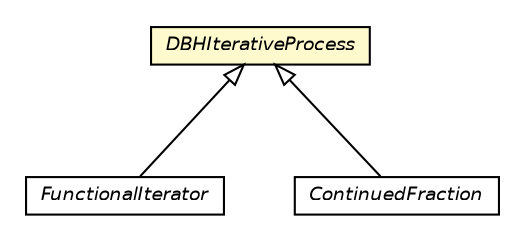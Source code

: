 #!/usr/local/bin/dot
#
# Class diagram 
# Generated by UMLGraph version 5.4 (http://www.umlgraph.org/)
#

digraph G {
	edge [fontname="Helvetica",fontsize=10,labelfontname="Helvetica",labelfontsize=10];
	node [fontname="Helvetica",fontsize=10,shape=plaintext];
	nodesep=0.25;
	ranksep=0.5;
	// jsl.utilities.math.FunctionalIterator
	c62214 [label=<<table title="jsl.utilities.math.FunctionalIterator" border="0" cellborder="1" cellspacing="0" cellpadding="2" port="p" href="./FunctionalIterator.html">
		<tr><td><table border="0" cellspacing="0" cellpadding="1">
<tr><td align="center" balign="center"><font face="Helvetica-Oblique"> FunctionalIterator </font></td></tr>
		</table></td></tr>
		</table>>, URL="./FunctionalIterator.html", fontname="Helvetica", fontcolor="black", fontsize=9.0];
	// jsl.utilities.math.DBHIterativeProcess
	c62215 [label=<<table title="jsl.utilities.math.DBHIterativeProcess" border="0" cellborder="1" cellspacing="0" cellpadding="2" port="p" bgcolor="lemonChiffon" href="./DBHIterativeProcess.html">
		<tr><td><table border="0" cellspacing="0" cellpadding="1">
<tr><td align="center" balign="center"><font face="Helvetica-Oblique"> DBHIterativeProcess </font></td></tr>
		</table></td></tr>
		</table>>, URL="./DBHIterativeProcess.html", fontname="Helvetica", fontcolor="black", fontsize=9.0];
	// jsl.utilities.math.ContinuedFraction
	c62216 [label=<<table title="jsl.utilities.math.ContinuedFraction" border="0" cellborder="1" cellspacing="0" cellpadding="2" port="p" href="./ContinuedFraction.html">
		<tr><td><table border="0" cellspacing="0" cellpadding="1">
<tr><td align="center" balign="center"><font face="Helvetica-Oblique"> ContinuedFraction </font></td></tr>
		</table></td></tr>
		</table>>, URL="./ContinuedFraction.html", fontname="Helvetica", fontcolor="black", fontsize=9.0];
	//jsl.utilities.math.FunctionalIterator extends jsl.utilities.math.DBHIterativeProcess
	c62215:p -> c62214:p [dir=back,arrowtail=empty];
	//jsl.utilities.math.ContinuedFraction extends jsl.utilities.math.DBHIterativeProcess
	c62215:p -> c62216:p [dir=back,arrowtail=empty];
}

